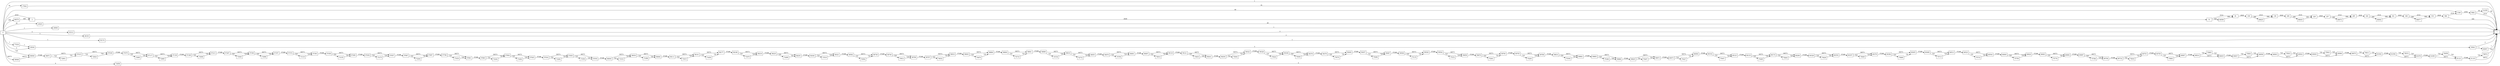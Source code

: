 digraph {
	graph [rankdir=LR]
	node [shape=rectangle]
	2 -> 51 [label=2828]
	51 -> 81 [label=2519]
	51 -> 66599 [label=309]
	81 -> 109 [label=2828]
	109 -> 136 [label=2519]
	109 -> 66625 [label=309]
	136 -> 208 [label=2828]
	208 -> 229 [label=2519]
	208 -> 66645 [label=309]
	229 -> 257 [label=2828]
	257 -> 285 [label=2519]
	257 -> 66672 [label=309]
	285 -> 320 [label=2828]
	320 -> 341 [label=2519]
	320 -> 66692 [label=309]
	341 -> 348 [label=2828]
	348 -> 533 [label=2519]
	348 -> 66877 [label=309]
	533 -> 566 [label=2828]
	566 -> 1 [label=309]
	566 -> 1346 [label=2519]
	1346 -> 5982 [label=2559]
	5982 -> 1 [label=2519]
	5982 -> 31250 [label=40]
	17944 -> 1 [label=81]
	23925 -> 1 [label=49]
	29906 -> 1 [label=1]
	31250 -> 1 [label=40]
	35936 -> 35941 [label=3]
	35941 -> 1 [label=2]
	35941 -> 82947 [label=1]
	43212 -> 1 [label=2]
	49193 -> 1 [label=3]
	55174 -> 1 [label=1]
	56948 -> 56949 [label=36573]
	56949 -> 56971 [label=37298]
	56971 -> 57015 [label=36573]
	56971 -> 72901 [label=725]
	57015 -> 57039 [label=36573]
	57015 -> 72924 [label=725]
	57039 -> 57075 [label=37298]
	57075 -> 57117 [label=36573]
	57075 -> 72965 [label=725]
	57117 -> 57138 [label=36573]
	57117 -> 72985 [label=725]
	57138 -> 57189 [label=37298]
	57189 -> 57213 [label=36573]
	57189 -> 73008 [label=725]
	57213 -> 57267 [label=37298]
	57267 -> 57300 [label=36573]
	57267 -> 73040 [label=725]
	57300 -> 57357 [label=36573]
	57300 -> 73096 [label=725]
	57357 -> 57372 [label=37298]
	57372 -> 57393 [label=36573]
	57372 -> 73116 [label=725]
	57393 -> 57450 [label=37298]
	57450 -> 57490 [label=36573]
	57450 -> 73155 [label=725]
	57490 -> 57636 [label=37298]
	57636 -> 57657 [label=36573]
	57636 -> 73175 [label=725]
	57657 -> 57667 [label=37298]
	57667 -> 57697 [label=36573]
	57667 -> 73204 [label=725]
	57697 -> 57780 [label=37298]
	57780 -> 57801 [label=36573]
	57780 -> 73224 [label=725]
	57801 -> 57883 [label=37298]
	57883 -> 57904 [label=36573]
	57883 -> 73244 [label=725]
	57904 -> 57925 [label=36573]
	57904 -> 73264 [label=725]
	57925 -> 57934 [label=37298]
	57934 -> 57955 [label=36573]
	57934 -> 73284 [label=725]
	57955 -> 57976 [label=36573]
	57955 -> 73304 [label=725]
	57976 -> 58000 [label=37298]
	58000 -> 58030 [label=36573]
	58000 -> 73333 [label=725]
	58030 -> 58084 [label=36573]
	58030 -> 73386 [label=725]
	58084 -> 58111 [label=37298]
	58111 -> 58141 [label=36573]
	58111 -> 73415 [label=725]
	58141 -> 58177 [label=36573]
	58141 -> 73450 [label=725]
	58177 -> 58198 [label=37298]
	58198 -> 58219 [label=36573]
	58198 -> 73470 [label=725]
	58219 -> 58225 [label=37298]
	58225 -> 58255 [label=36573]
	58225 -> 73499 [label=725]
	58255 -> 58300 [label=37298]
	58300 -> 58321 [label=36573]
	58300 -> 73519 [label=725]
	58321 -> 58562 [label=37298]
	58562 -> 58738 [label=36573]
	58562 -> 74564 [label=725]
	58738 -> 58740 [label=37298]
	58740 -> 58789 [label=36573]
	58740 -> 74612 [label=725]
	58789 -> 58797 [label=37298]
	58797 -> 58818 [label=36573]
	58797 -> 74632 [label=725]
	58818 -> 58845 [label=37298]
	58845 -> 58884 [label=36573]
	58845 -> 74670 [label=725]
	58884 -> 58900 [label=37298]
	58900 -> 58941 [label=36573]
	58900 -> 74710 [label=725]
	58941 -> 58989 [label=37298]
	58989 -> 59010 [label=36573]
	58989 -> 74730 [label=725]
	59010 -> 59055 [label=36573]
	59010 -> 74774 [label=725]
	59055 -> 59070 [label=37298]
	59070 -> 59091 [label=36573]
	59070 -> 74794 [label=725]
	59091 -> 59097 [label=37298]
	59097 -> 59118 [label=36573]
	59097 -> 74814 [label=725]
	59118 -> 59121 [label=37298]
	59121 -> 59241 [label=36573]
	59121 -> 74933 [label=725]
	59241 -> 59250 [label=37298]
	59250 -> 59322 [label=36573]
	59250 -> 75004 [label=725]
	59322 -> 59328 [label=37298]
	59328 -> 59349 [label=36573]
	59328 -> 75024 [label=725]
	59349 -> 59376 [label=36573]
	59349 -> 75050 [label=725]
	59376 -> 59379 [label=37298]
	59379 -> 59400 [label=36573]
	59379 -> 75070 [label=725]
	59400 -> 59457 [label=37298]
	59457 -> 59487 [label=36573]
	59457 -> 75099 [label=725]
	59487 -> 59508 [label=37298]
	59508 -> 59529 [label=36573]
	59508 -> 75119 [label=725]
	59529 -> 59544 [label=37298]
	59544 -> 59658 [label=36573]
	59544 -> 75232 [label=725]
	59658 -> 59670 [label=37298]
	59670 -> 59700 [label=36573]
	59670 -> 75261 [label=725]
	59700 -> 59755 [label=37298]
	59755 -> 59788 [label=36573]
	59755 -> 75293 [label=725]
	59788 -> 59814 [label=37298]
	59814 -> 59862 [label=36573]
	59814 -> 75340 [label=725]
	59862 -> 59865 [label=37298]
	59865 -> 59886 [label=36573]
	59865 -> 75360 [label=725]
	59886 -> 59925 [label=37298]
	59925 -> 59973 [label=36573]
	59925 -> 75407 [label=725]
	59973 -> 60073 [label=37298]
	60073 -> 60094 [label=36573]
	60073 -> 75427 [label=725]
	60094 -> 60102 [label=37298]
	60102 -> 60123 [label=36573]
	60102 -> 75447 [label=725]
	60123 -> 60135 [label=37298]
	60135 -> 60174 [label=36573]
	60135 -> 75485 [label=725]
	60174 -> 60294 [label=36573]
	60174 -> 75604 [label=725]
	60294 -> 60328 [label=37298]
	60328 -> 60354 [label=36573]
	60328 -> 75629 [label=725]
	60354 -> 60357 [label=37298]
	60357 -> 60378 [label=36573]
	60357 -> 75649 [label=725]
	60378 -> 60384 [label=37298]
	60384 -> 60405 [label=36573]
	60384 -> 75669 [label=725]
	60405 -> 60468 [label=37298]
	60468 -> 60513 [label=36573]
	60468 -> 75713 [label=725]
	60513 -> 60523 [label=37298]
	60523 -> 60544 [label=36573]
	60523 -> 75733 [label=725]
	60544 -> 60600 [label=37298]
	60600 -> 60624 [label=36573]
	60600 -> 75756 [label=725]
	60624 -> 60663 [label=37298]
	60663 -> 60684 [label=36573]
	60663 -> 75776 [label=725]
	60684 -> 60687 [label=37298]
	60687 -> 60708 [label=36573]
	60687 -> 75796 [label=725]
	60708 -> 60732 [label=37298]
	60732 -> 60753 [label=36573]
	60732 -> 75816 [label=725]
	60753 -> 60759 [label=37298]
	60759 -> 60807 [label=36573]
	60759 -> 75863 [label=725]
	60807 -> 60814 [label=37298]
	60814 -> 60835 [label=36573]
	60814 -> 75883 [label=725]
	60835 -> 60837 [label=37298]
	60837 -> 60858 [label=36573]
	60837 -> 75903 [label=725]
	60858 -> 60903 [label=37298]
	60903 -> 60924 [label=36573]
	60903 -> 75923 [label=725]
	60924 -> 60945 [label=37298]
	60945 -> 60966 [label=36573]
	60945 -> 75943 [label=725]
	60966 -> 60975 [label=37298]
	60975 -> 61044 [label=36573]
	60975 -> 76011 [label=725]
	61044 -> 61058 [label=37298]
	61058 -> 61079 [label=36573]
	61058 -> 76033 [label=725]
	61079 -> 61095 [label=37298]
	61095 -> 61121 [label=36573]
	61095 -> 76058 [label=725]
	61121 -> 61143 [label=37298]
	61143 -> 1 [label=36573]
	61143 -> 76972 [label=725]
	66570 -> 2 [label=309]
	66599 -> 81 [label=309]
	66625 -> 136 [label=309]
	66645 -> 229 [label=309]
	66672 -> 285 [label=309]
	66692 -> 341 [label=309]
	66877 -> 533 [label=309]
	72858 -> 1 [label=4]
	72901 -> 57015 [label=725]
	72924 -> 57039 [label=725]
	72965 -> 57117 [label=725]
	72985 -> 57138 [label=725]
	73008 -> 57213 [label=725]
	73040 -> 57300 [label=725]
	73096 -> 57357 [label=725]
	73116 -> 57393 [label=725]
	73155 -> 57490 [label=725]
	73175 -> 57657 [label=725]
	73204 -> 57697 [label=725]
	73224 -> 57801 [label=725]
	73244 -> 57904 [label=725]
	73264 -> 57925 [label=725]
	73284 -> 57955 [label=725]
	73304 -> 57976 [label=725]
	73333 -> 58030 [label=725]
	73386 -> 58084 [label=725]
	73415 -> 58141 [label=725]
	73450 -> 58177 [label=725]
	73470 -> 58219 [label=725]
	73499 -> 58255 [label=725]
	73519 -> 58321 [label=725]
	74564 -> 58738 [label=725]
	74612 -> 58789 [label=725]
	74632 -> 58818 [label=725]
	74670 -> 58884 [label=725]
	74710 -> 58941 [label=725]
	74730 -> 59010 [label=725]
	74774 -> 59055 [label=725]
	74794 -> 59091 [label=725]
	74814 -> 59118 [label=725]
	74933 -> 59241 [label=725]
	75004 -> 59322 [label=725]
	75024 -> 59349 [label=725]
	75050 -> 59376 [label=725]
	75070 -> 59400 [label=725]
	75099 -> 59487 [label=725]
	75119 -> 59529 [label=725]
	75232 -> 59658 [label=725]
	75261 -> 59700 [label=725]
	75293 -> 59788 [label=725]
	75340 -> 59862 [label=725]
	75360 -> 59886 [label=725]
	75407 -> 59973 [label=725]
	75427 -> 60094 [label=725]
	75447 -> 60123 [label=725]
	75485 -> 60174 [label=725]
	75604 -> 60294 [label=725]
	75629 -> 60354 [label=725]
	75649 -> 60378 [label=725]
	75669 -> 60405 [label=725]
	75713 -> 60513 [label=725]
	75733 -> 60544 [label=725]
	75756 -> 60624 [label=725]
	75776 -> 60684 [label=725]
	75796 -> 60708 [label=725]
	75816 -> 60753 [label=725]
	75863 -> 60807 [label=725]
	75883 -> 60835 [label=725]
	75903 -> 60858 [label=725]
	75923 -> 60924 [label=725]
	75943 -> 60966 [label=725]
	76011 -> 61044 [label=725]
	76033 -> 61079 [label=725]
	76058 -> 61121 [label=725]
	76972 -> 1 [label=725]
	77034 -> 35936 [label=1]
	82947 -> 1 [label=1]
	0 -> 2 [label=2519]
	0 -> 1346 [label=40]
	0 -> 56949 [label=725]
	0 -> 1 [label=1]
	0 -> 17944 [label=81]
	0 -> 23925 [label=49]
	0 -> 29906 [label=1]
	0 -> 35936 [label=2]
	0 -> 43212 [label=2]
	0 -> 49193 [label=3]
	0 -> 55174 [label=1]
	0 -> 56948 [label=36573]
	0 -> 66570 [label=309]
	0 -> 72858 [label=4]
	0 -> 77034 [label=1]
}

